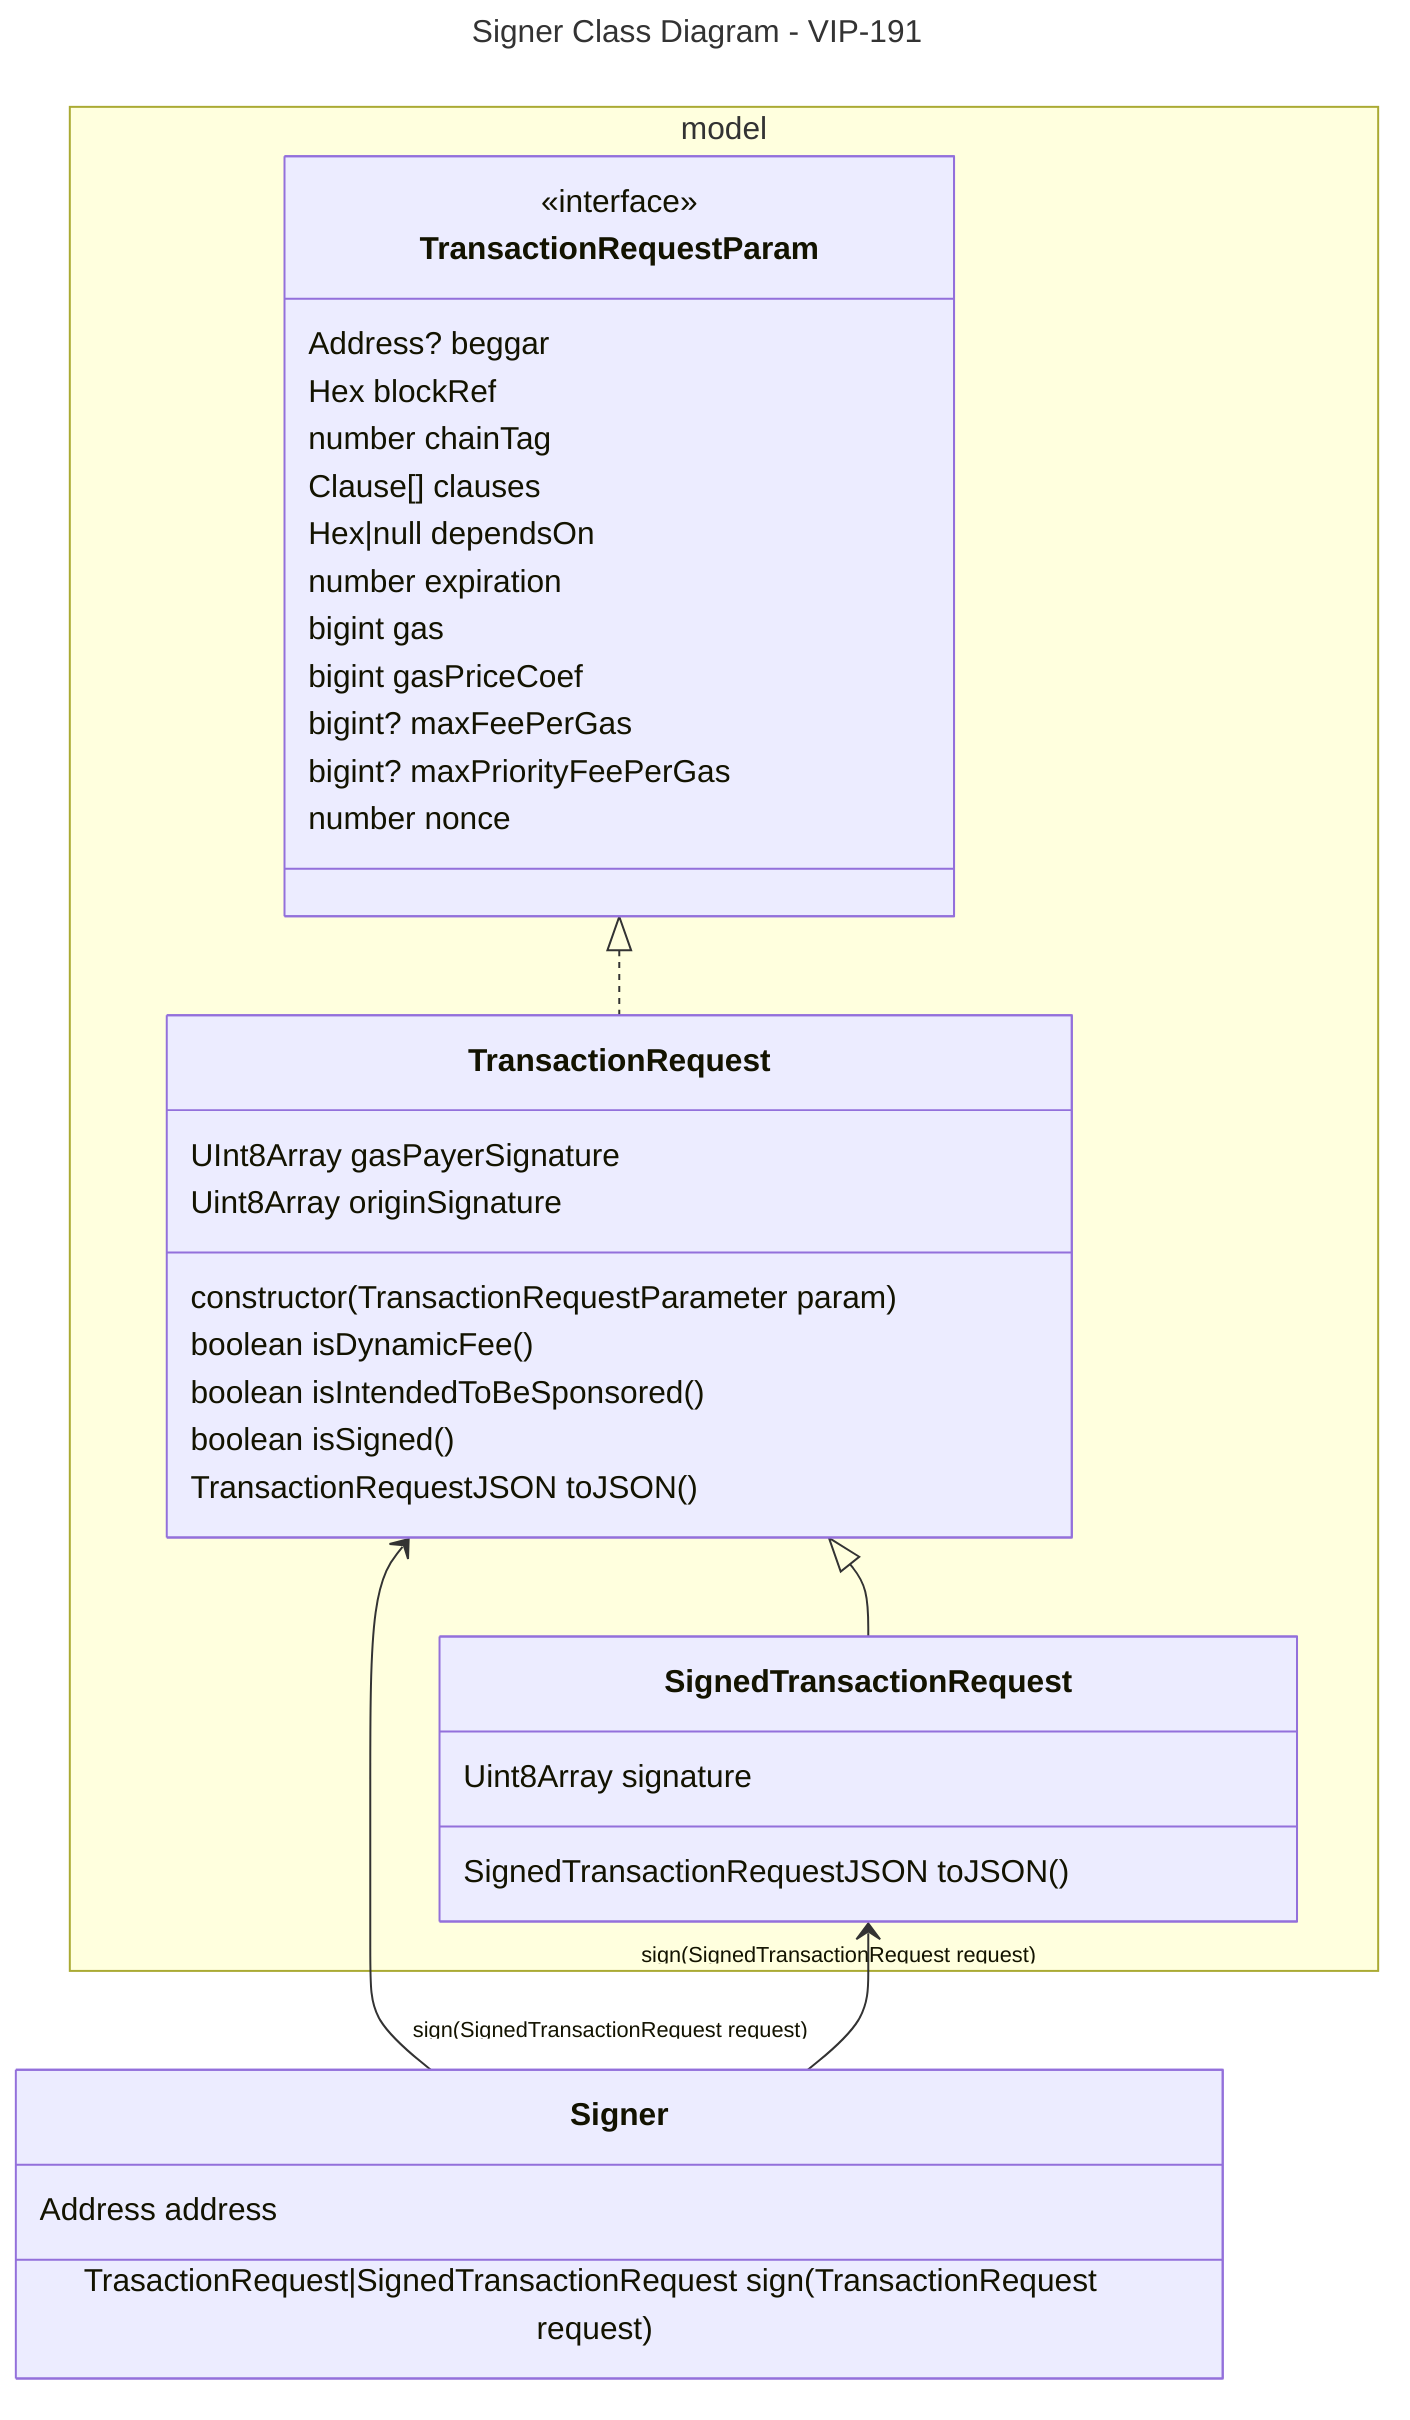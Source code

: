 ---
title: Signer Class Diagram - VIP-191
---
classDiagram
    namespace model {
        class SignedTransactionRequest {
            Uint8Array signature
            SignedTransactionRequestJSON toJSON()
        }
        class TransactionRequest {
            UInt8Array gasPayerSignature
            Uint8Array originSignature
            constructor(TransactionRequestParameter param)
            boolean isDynamicFee()
            boolean isIntendedToBeSponsored()
            boolean isSigned()
            TransactionRequestJSON toJSON()
        }
        class TransactionRequestParam {
            <<interface>>
            Address? beggar
            Hex blockRef
            number chainTag
            Clause[] clauses
            Hex|null dependsOn
            number expiration
            bigint gas
            bigint gasPriceCoef
            bigint? maxFeePerGas
            bigint? maxPriorityFeePerGas
            number nonce
        }
    }
    class Signer {
        Address address
        TrasactionRequest|SignedTransactionRequest sign(TransactionRequest request)
    }
    TransactionRequestParam <|.. TransactionRequest
    TransactionRequest <|-- SignedTransactionRequest
    TransactionRequest <-- "sign(SignedTransactionRequest request)" Signer
    SignedTransactionRequest "sign(SignedTransactionRequest request)" <-- Signer